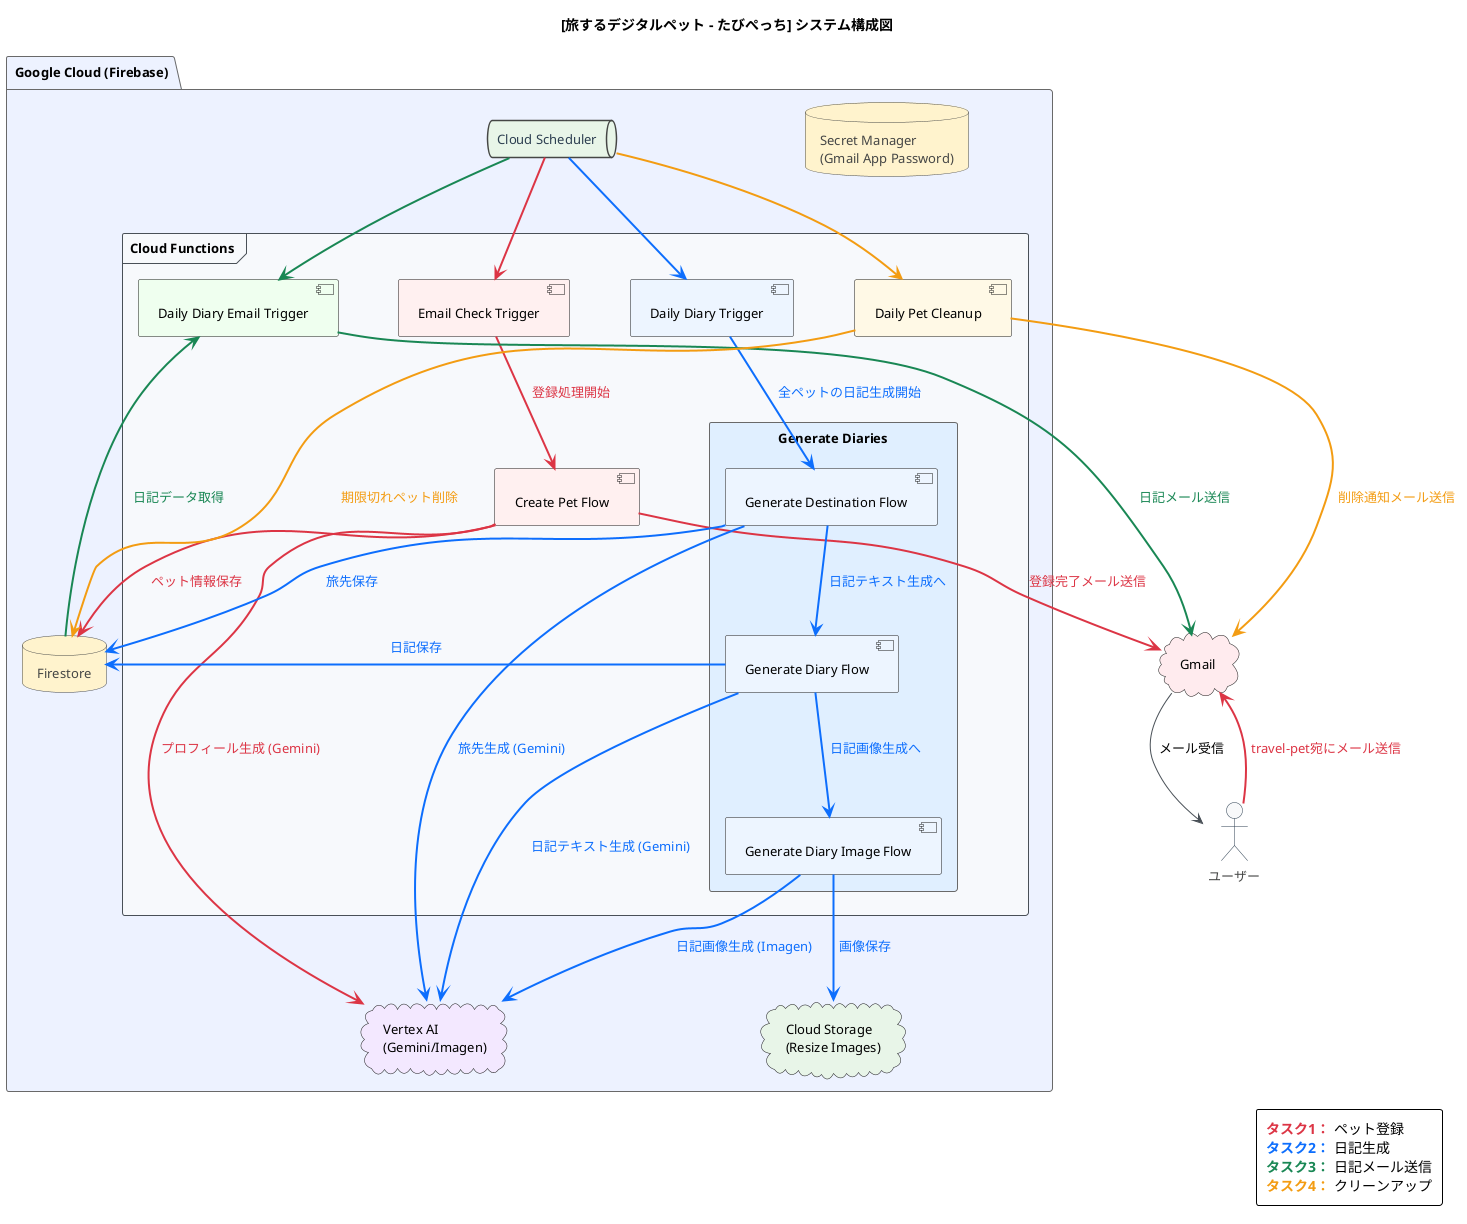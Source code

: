 @startuml
'=== 全体設定 ===
title [旅するデジタルペット – たびぺっち] システム構成図
!theme vibrant
top to bottom direction
skinparam {
    DefaultFontName "Yu Gothic UI"
    DefaultFontSize 13
    padding 5
    Nodesep 60
    Ranksep 80
    shadowing false
    roundCorner 5
    actorBorderColor #2C3E50
    actorBackgroundColor #F8F9FA
    databaseBackgroundColor #FFF3CD
    cloudBackgroundColor #E3F2FD
    queueBackgroundColor #E8F5E8
    queueFontColor #2C3E50
    frame {
      BorderColor #495057
      BackgroundColor #FAFBFC
    }
    arrow {
      Color #495057
    }
}

'=== コンポーネント定義 ===
actor "ユーザー" as User
cloud "Gmail" as Gmail #FFEBEE

package "Google Cloud (Firebase)" #EDF2FF {
    database "Secret Manager\n(Gmail App Password)" as SecretManager #FFF3CD
    queue "Cloud Scheduler" as CloudScheduler
    database "Firestore" as Firestore
    cloud "Cloud Storage\n(Resize Images)" as CloudStorage #E8F5E8
    cloud "Vertex AI\n(Gemini/Imagen)" as VertexAI #F3E8FF

    frame "Cloud Functions" #F7F9FC {
        [Email Check Trigger] as EmailCheck #FFF0F0
        [Create Pet Flow] as CreatePet #FFF0F0
        [Daily Diary Trigger] as DiaryTrigger #EDF5FF

        rectangle "Generate Diaries" #E0EFFF {
            [Generate Destination Flow] as GenerateDestination #EDF5FF
            [Generate Diary Flow]       as GenerateDiary #EDF5FF
            [Generate Diary Image Flow] as GenerateDiaryImage #EDF5FF
        }

        [Daily Diary Email Trigger] as DiaryEmail #EFFFEF
        [Daily Pet Cleanup]        as Cleanup #FFF9E6
    }
}

'=== フロー定義 ===
User -[#DC3545,bold]-> Gmail : <color:#DC3545>travel-pet宛にメール送信</color>
CloudScheduler -[#DC3545,bold]-> EmailCheck
EmailCheck -[#DC3545,bold]-> CreatePet : <color:#DC3545>登録処理開始</color>
CreatePet -[#DC3545,bold]-> VertexAI : <color:#DC3545>プロフィール生成 (Gemini)</color>
CreatePet -[#DC3545,bold]-> Firestore : <color:#DC3545>ペット情報保存</color>
CreatePet -[#DC3545,bold]-> Gmail : <color:#DC3545>登録完了メール送信</color>

CloudScheduler -[#0D6EFD,bold]-> DiaryTrigger
DiaryTrigger -[#0D6EFD,bold]-> GenerateDestination : <color:#0D6EFD>全ペットの日記生成開始</color>
GenerateDestination -[#0D6EFD,bold]-> VertexAI : <color:#0D6EFD>旅先生成 (Gemini)</color>
GenerateDestination -[#0D6EFD,bold]-> Firestore : <color:#0D6EFD>旅先保存</color>
GenerateDestination -[#0D6EFD,bold]-> GenerateDiary : <color:#0D6EFD>日記テキスト生成へ</color>
GenerateDiary -[#0D6EFD,bold]-> VertexAI : <color:#0D6EFD>日記テキスト生成 (Gemini)</color>
GenerateDiary -[#0D6EFD,bold]-> Firestore : <color:#0D6EFD>日記保存</color>
GenerateDiary -[#0D6EFD,bold]-> GenerateDiaryImage : <color:#0D6EFD>日記画像生成へ</color>
GenerateDiaryImage -[#0D6EFD,bold]-> VertexAI : <color:#0D6EFD>日記画像生成 (Imagen)</color>
GenerateDiaryImage -[#0D6EFD,bold]-> CloudStorage : <color:#0D6EFD>画像保存</color>

CloudScheduler -[#198754,bold]-> DiaryEmail
Firestore -[#198754,bold]-> DiaryEmail : <color:#198754>日記データ取得</color>
DiaryEmail -[#198754,bold]-> Gmail : <color:#198754>日記メール送信</color>

CloudScheduler -[#F39C12,bold]-> Cleanup
Cleanup -[#F39C12,bold]-> Firestore : <color:#F39C12>期限切れペット削除</color>
Cleanup -[#F39C12,bold]-> Gmail : <color:#F39C12>削除通知メール送信</color>

Gmail -> User : メール受信

legend right
  <font color=#DC3545><b>タスク1：</b></font> ペット登録
  <font color=#0D6EFD><b>タスク2：</b></font> 日記生成
  <font color=#198754><b>タスク3：</b></font> 日記メール送信
  <font color=#F39C12><b>タスク4：</b></font> クリーンアップ
endlegend
@enduml